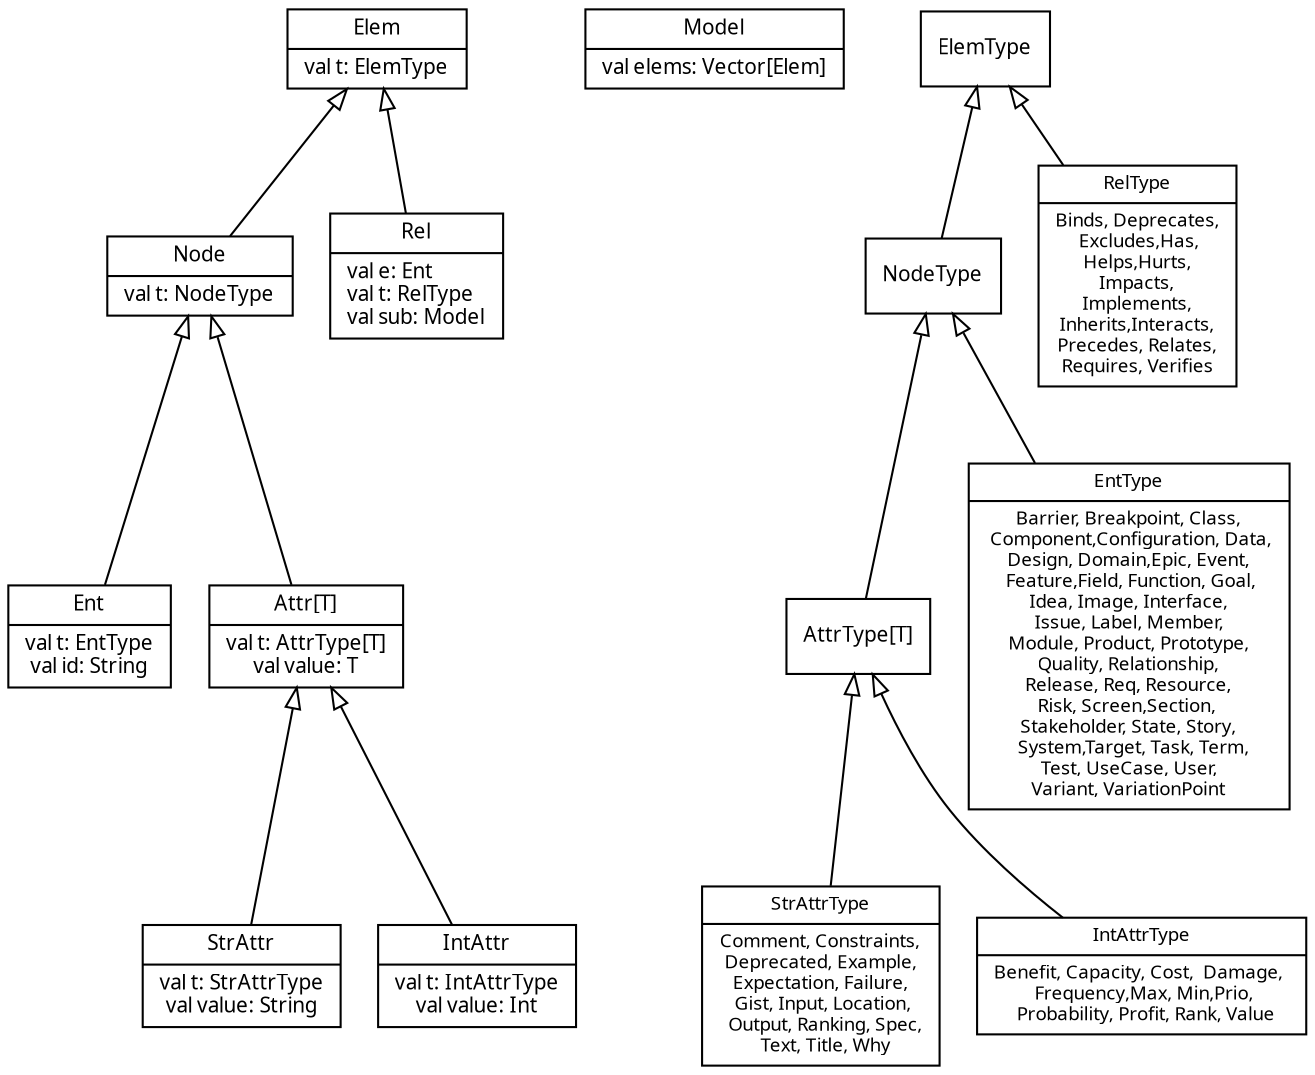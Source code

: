 digraph G { /* dot -T pdf -o metamodel.pdf metamodel.dot */
  fontname = "Sans"
  fontsize = 10
  rankdir = "BT"
  ordering = "out"
  nojustify = true

  node [
    fontname = "Sans"
    fontsize = 10
    shape = "record"
  ]

  edge [
    arrowhead = "empty"
  ]
 
  { rank = same;  Elem; Model; ElemType;}
  { rank = same; Node_; Rel; }
  { rank = same;  Ent; Attr;  AttrType; }

  Model [label = "{Model|val elems: Vector[Elem]}" constraint=false]
  Node_ [label = "{Node|val t: NodeType}"]
  Ent [label = "{Ent|val t: EntType\lval id: String}"]
  Rel [label = "{Rel|val e: Ent\lval t: RelType\lval sub: Model\l }"]
  Attr [label = "{Attr[T]|val t: AttrType[T]\lval value: T}"]
  StrAttr [label = "{StrAttr|val t: StrAttrType\lval value: String}"]
  IntAttr [label = "{IntAttr|val t: IntAttrType\lval value: Int}"]

  Elem [label = "{Elem|val t: ElemType}"]
  NodeType [label = "{NodeType}"]

  EntType[label = <{EntType|Barrier, Breakpoint, Class,<BR/> Component,Configuration, Data,<BR/>Design, Domain,Epic, Event,<BR/> Feature,Field, Function, Goal,<BR/>Idea, Image, Interface,<BR/>Issue, Label, Member,<BR/>Module, Product, Prototype,<BR/>Quality, Relationship,<BR/>Release, Req, Resource,<BR/>Risk, Screen,Section, <BR/> Stakeholder, State, Story, <BR/>  System,Target, Task, Term,<BR/>Test, UseCase, User,<BR/>Variant, VariationPoint}> fontsize = 9]

  AttrType [label = "{AttrType[T]}"]

  StrAttrType [fontsize = 9 label = <{StrAttrType|Comment, Constraints,<BR/> Deprecated, Example, <BR/> Expectation, Failure, <BR/>  Gist, Input, Location, <BR/>  Output, Ranking, Spec,<BR/>  Text, Title, Why}>]

  IntAttrType [fontsize = 9 label = <{IntAttrType|Benefit, Capacity, Cost,  Damage, <BR/>  Frequency,Max, Min,Prio, <BR/>  Probability, Profit, Rank, Value}>]

  RelType[label = <{RelType|Binds, Deprecates,<BR/> Excludes,Has,<BR/>Helps,Hurts,<BR/>Impacts,<BR/>Implements,<BR/>Inherits,Interacts,<BR/>Precedes, Relates,<BR/>Requires, Verifies}> fontsize = 9]

  Node_ -> Elem
  Rel -> Elem
  Ent -> Node_
  Attr -> Node_
  StrAttr -> Attr
  IntAttr -> Attr

  
  AttrType -> NodeType
  StrAttrType -> AttrType
  IntAttrType -> AttrType

  NodeType -> ElemType
  EntType -> NodeType
  RelType -> ElemType



/*  Goal -> EntType
  Feature -> EntType
  Function -> EntType
  Data -> EntType
  OtherEnts -> EntType
  OtherEnts [ label = "..."; shape = "none"]

  has -> RelType
*/
}